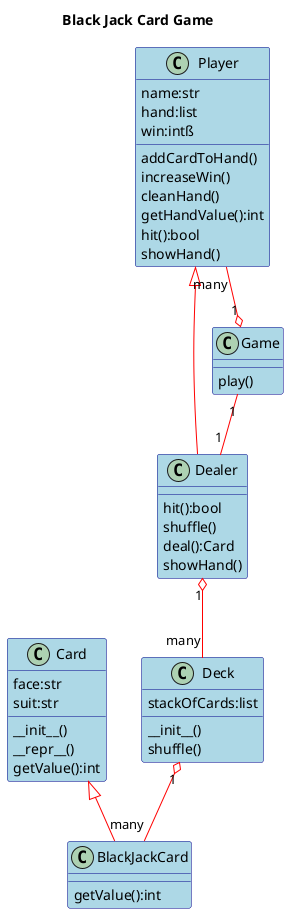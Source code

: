 @startuml 

skinparam class {
    BackgroundColor LightBlue
    ArrowColor Red
    BorderColor DarkBlue
}
title Black Jack Card Game
class Card
class BlackJackCard
Card <|-- BlackJackCard

Card : face:str
Card : suit:str
Card : __init__()
Card : __repr__()
Card : getValue():int

BlackJackCard : getValue():int

Deck "1" o-- "many" BlackJackCard
Deck : stackOfCards:list
Deck : __init__()
Deck : shuffle()

class Player
class Dealer
Player <|-- Dealer

Player "many" --o "1" Game
Player : addCardToHand()
Player : increaseWin()
Player : cleanHand()
Player : getHandValue():int
Player : hit():bool
Player : showHand()
Player : name:str
Player : hand:list
Player : win:intß

Dealer : hit():bool
Dealer : shuffle()
Dealer : deal():Card
Dealer : showHand()

Dealer "1" o-- "many" Deck

Game "1" -- "1" Dealer
Game : play()

@enduml